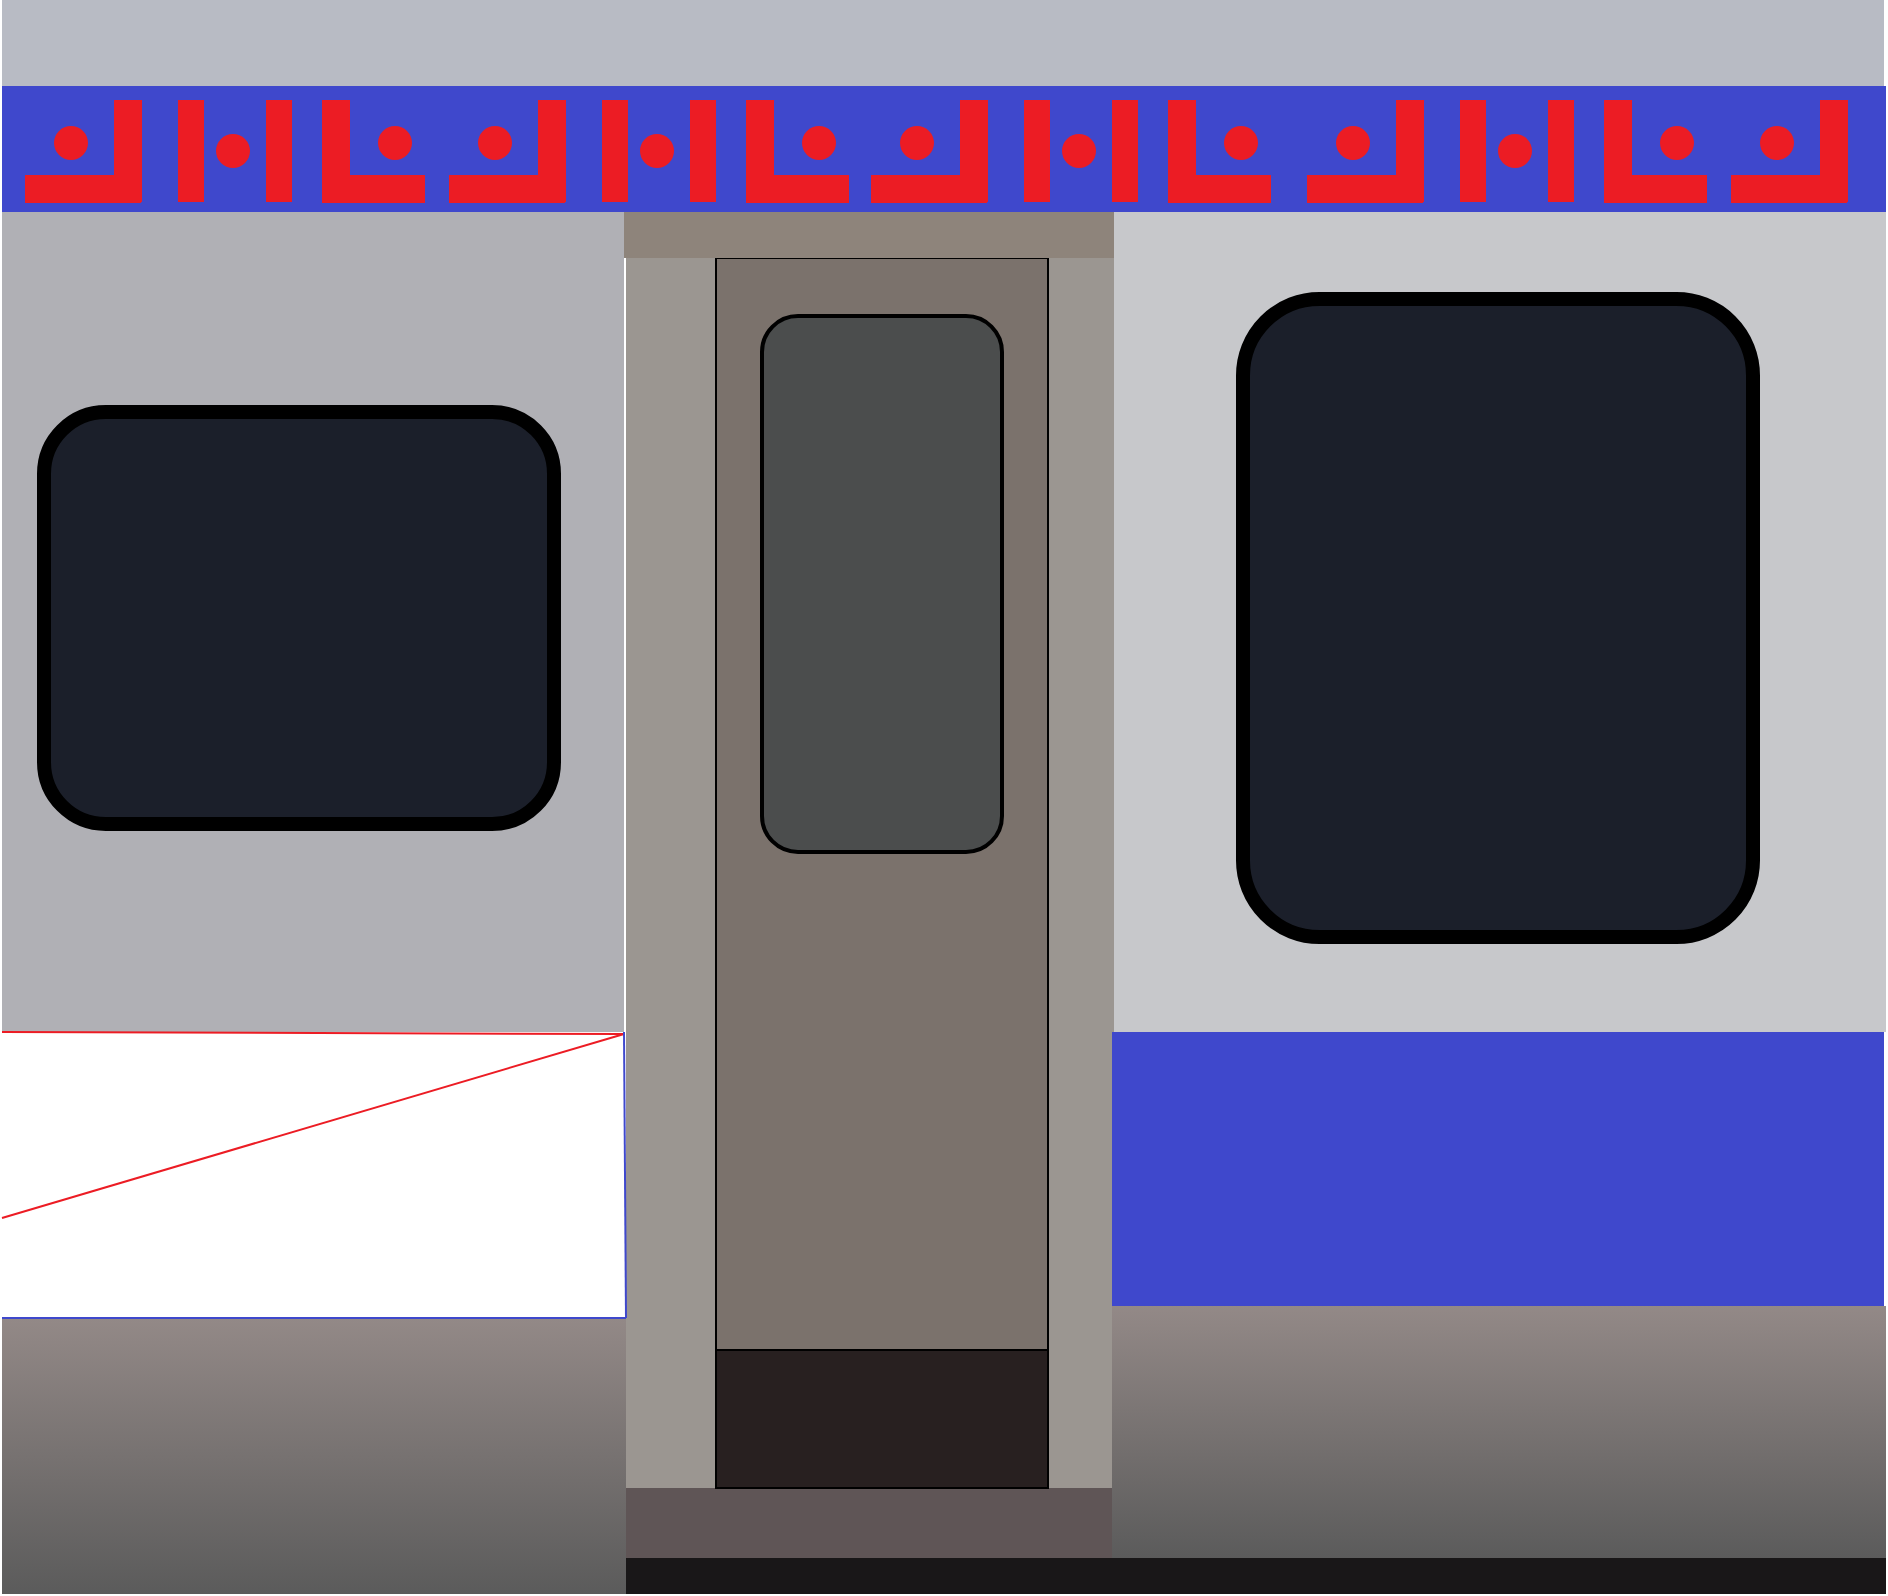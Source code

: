 <mxfile version="21.6.1" type="device">
  <diagram name="第 1 页" id="a9Wf5TV9nVjGO6Tv2hhZ">
    <mxGraphModel dx="1434" dy="844" grid="0" gridSize="10" guides="1" tooltips="1" connect="1" arrows="1" fold="1" page="1" pageScale="1" pageWidth="1000" pageHeight="1000" math="0" shadow="0">
      <root>
        <mxCell id="0" />
        <mxCell id="1" parent="0" />
        <mxCell id="743pw_MVgTFpbVXy6kxO-62" value="" style="rounded=0;whiteSpace=wrap;html=1;strokeColor=none;fillColor=#9b9691;" vertex="1" parent="1">
          <mxGeometry x="341" y="230" width="45" height="615" as="geometry" />
        </mxCell>
        <mxCell id="743pw_MVgTFpbVXy6kxO-63" value="" style="rounded=0;whiteSpace=wrap;html=1;strokeColor=none;fillColor=#9b9691;" vertex="1" parent="1">
          <mxGeometry x="552" y="230" width="33" height="615" as="geometry" />
        </mxCell>
        <mxCell id="743pw_MVgTFpbVXy6kxO-13" value="" style="rounded=0;whiteSpace=wrap;html=1;strokeColor=none;fillColor=#b0b0b5;" vertex="1" parent="1">
          <mxGeometry x="29" y="207" width="311" height="410" as="geometry" />
        </mxCell>
        <mxCell id="743pw_MVgTFpbVXy6kxO-2" value="" style="rounded=0;whiteSpace=wrap;html=1;strokeColor=none;fillColor=#b8bbc4;" vertex="1" parent="1">
          <mxGeometry x="29" y="101" width="941" height="43" as="geometry" />
        </mxCell>
        <mxCell id="743pw_MVgTFpbVXy6kxO-3" value="" style="rounded=0;whiteSpace=wrap;html=1;strokeColor=none;fillColor=#3f48cc;" vertex="1" parent="1">
          <mxGeometry x="584" y="617" width="386" height="137" as="geometry" />
        </mxCell>
        <mxCell id="743pw_MVgTFpbVXy6kxO-4" value="" style="endArrow=none;html=1;rounded=0;strokeColor=#ec1c24;" edge="1" parent="1">
          <mxGeometry width="50" height="50" relative="1" as="geometry">
            <mxPoint x="29" y="617" as="sourcePoint" />
            <mxPoint x="340" y="618" as="targetPoint" />
          </mxGeometry>
        </mxCell>
        <mxCell id="743pw_MVgTFpbVXy6kxO-5" value="" style="endArrow=none;html=1;rounded=0;strokeColor=#ec1c24;" edge="1" parent="1">
          <mxGeometry width="50" height="50" relative="1" as="geometry">
            <mxPoint x="29" y="710" as="sourcePoint" />
            <mxPoint x="340" y="618" as="targetPoint" />
          </mxGeometry>
        </mxCell>
        <mxCell id="743pw_MVgTFpbVXy6kxO-8" value="" style="endArrow=none;html=1;rounded=0;strokeColor=#3f48cc;" edge="1" parent="1">
          <mxGeometry width="50" height="50" relative="1" as="geometry">
            <mxPoint x="340" y="617" as="sourcePoint" />
            <mxPoint x="341" y="760" as="targetPoint" />
          </mxGeometry>
        </mxCell>
        <mxCell id="743pw_MVgTFpbVXy6kxO-9" value="" style="rounded=0;whiteSpace=wrap;html=1;strokeColor=none;gradientColor=#5b5b5b;fillColor=#938987;" vertex="1" parent="1">
          <mxGeometry x="29" y="760" width="312" height="138" as="geometry" />
        </mxCell>
        <mxCell id="743pw_MVgTFpbVXy6kxO-10" value="" style="rounded=0;whiteSpace=wrap;html=1;strokeColor=none;fillColor=#191718;" vertex="1" parent="1">
          <mxGeometry x="341" y="880" width="630" height="18" as="geometry" />
        </mxCell>
        <mxCell id="743pw_MVgTFpbVXy6kxO-11" value="" style="rounded=0;whiteSpace=wrap;html=1;strokeColor=none;gradientColor=#5b5b5b;fillColor=#938987;" vertex="1" parent="1">
          <mxGeometry x="584" y="754" width="387" height="126" as="geometry" />
        </mxCell>
        <mxCell id="743pw_MVgTFpbVXy6kxO-12" value="" style="rounded=1;whiteSpace=wrap;html=1;fillColor=#1b1f2a;strokeWidth=7;" vertex="1" parent="1">
          <mxGeometry x="50" y="307" width="255" height="206" as="geometry" />
        </mxCell>
        <mxCell id="743pw_MVgTFpbVXy6kxO-14" value="" style="rounded=0;whiteSpace=wrap;html=1;strokeColor=none;fillColor=#c7c8cb;" vertex="1" parent="1">
          <mxGeometry x="585" y="207" width="386" height="410" as="geometry" />
        </mxCell>
        <mxCell id="743pw_MVgTFpbVXy6kxO-15" value="" style="rounded=0;whiteSpace=wrap;html=1;strokeColor=none;fillColor=#3f48cc;" vertex="1" parent="1">
          <mxGeometry x="29" y="144" width="942" height="63" as="geometry" />
        </mxCell>
        <mxCell id="743pw_MVgTFpbVXy6kxO-16" value="" style="rounded=0;whiteSpace=wrap;html=1;strokeColor=none;fillColor=#ec1c24;" vertex="1" parent="1">
          <mxGeometry x="508" y="151" width="14" height="51" as="geometry" />
        </mxCell>
        <mxCell id="743pw_MVgTFpbVXy6kxO-17" value="" style="rounded=0;whiteSpace=wrap;html=1;strokeColor=none;fillColor=#ec1c24;rotation=-90;" vertex="1" parent="1">
          <mxGeometry x="485.5" y="166.5" width="14" height="58" as="geometry" />
        </mxCell>
        <mxCell id="743pw_MVgTFpbVXy6kxO-18" value="" style="ellipse;whiteSpace=wrap;html=1;aspect=fixed;strokeColor=none;fillColor=#ec1c24;" vertex="1" parent="1">
          <mxGeometry x="478" y="164" width="17" height="17" as="geometry" />
        </mxCell>
        <mxCell id="743pw_MVgTFpbVXy6kxO-19" value="" style="rounded=0;whiteSpace=wrap;html=1;strokeColor=none;fillColor=#ec1c24;" vertex="1" parent="1">
          <mxGeometry x="540" y="151" width="13" height="51" as="geometry" />
        </mxCell>
        <mxCell id="743pw_MVgTFpbVXy6kxO-20" value="" style="rounded=0;whiteSpace=wrap;html=1;strokeColor=none;fillColor=#ec1c24;" vertex="1" parent="1">
          <mxGeometry x="584" y="151" width="13" height="51" as="geometry" />
        </mxCell>
        <mxCell id="743pw_MVgTFpbVXy6kxO-21" value="" style="ellipse;whiteSpace=wrap;html=1;aspect=fixed;strokeColor=none;fillColor=#ec1c24;" vertex="1" parent="1">
          <mxGeometry x="559" y="168" width="17" height="17" as="geometry" />
        </mxCell>
        <mxCell id="743pw_MVgTFpbVXy6kxO-22" value="" style="rounded=0;whiteSpace=wrap;html=1;strokeColor=none;fillColor=#ec1c24;" vertex="1" parent="1">
          <mxGeometry x="612" y="151" width="14" height="51" as="geometry" />
        </mxCell>
        <mxCell id="743pw_MVgTFpbVXy6kxO-23" value="" style="rounded=0;whiteSpace=wrap;html=1;strokeColor=none;fillColor=#ec1c24;rotation=90;" vertex="1" parent="1">
          <mxGeometry x="630.75" y="169.75" width="14" height="51.5" as="geometry" />
        </mxCell>
        <mxCell id="743pw_MVgTFpbVXy6kxO-24" value="" style="ellipse;whiteSpace=wrap;html=1;aspect=fixed;strokeColor=none;fillColor=#ec1c24;" vertex="1" parent="1">
          <mxGeometry x="640" y="164" width="17" height="17" as="geometry" />
        </mxCell>
        <mxCell id="743pw_MVgTFpbVXy6kxO-25" value="" style="rounded=0;whiteSpace=wrap;html=1;strokeColor=none;fillColor=#ec1c24;" vertex="1" parent="1">
          <mxGeometry x="85" y="151" width="14" height="51" as="geometry" />
        </mxCell>
        <mxCell id="743pw_MVgTFpbVXy6kxO-26" value="" style="rounded=0;whiteSpace=wrap;html=1;strokeColor=none;fillColor=#ec1c24;rotation=-90;" vertex="1" parent="1">
          <mxGeometry x="62.5" y="166.5" width="14" height="58" as="geometry" />
        </mxCell>
        <mxCell id="743pw_MVgTFpbVXy6kxO-27" value="" style="ellipse;whiteSpace=wrap;html=1;aspect=fixed;strokeColor=none;fillColor=#ec1c24;" vertex="1" parent="1">
          <mxGeometry x="55" y="164" width="17" height="17" as="geometry" />
        </mxCell>
        <mxCell id="743pw_MVgTFpbVXy6kxO-28" value="" style="rounded=0;whiteSpace=wrap;html=1;strokeColor=none;fillColor=#ec1c24;" vertex="1" parent="1">
          <mxGeometry x="117" y="151" width="13" height="51" as="geometry" />
        </mxCell>
        <mxCell id="743pw_MVgTFpbVXy6kxO-29" value="" style="rounded=0;whiteSpace=wrap;html=1;strokeColor=none;fillColor=#ec1c24;" vertex="1" parent="1">
          <mxGeometry x="161" y="151" width="13" height="51" as="geometry" />
        </mxCell>
        <mxCell id="743pw_MVgTFpbVXy6kxO-30" value="" style="ellipse;whiteSpace=wrap;html=1;aspect=fixed;strokeColor=none;fillColor=#ec1c24;" vertex="1" parent="1">
          <mxGeometry x="136" y="168" width="17" height="17" as="geometry" />
        </mxCell>
        <mxCell id="743pw_MVgTFpbVXy6kxO-31" value="" style="rounded=0;whiteSpace=wrap;html=1;strokeColor=none;fillColor=#ec1c24;" vertex="1" parent="1">
          <mxGeometry x="189" y="151" width="14" height="51" as="geometry" />
        </mxCell>
        <mxCell id="743pw_MVgTFpbVXy6kxO-32" value="" style="rounded=0;whiteSpace=wrap;html=1;strokeColor=none;fillColor=#ec1c24;rotation=90;" vertex="1" parent="1">
          <mxGeometry x="207.75" y="169.75" width="14" height="51.5" as="geometry" />
        </mxCell>
        <mxCell id="743pw_MVgTFpbVXy6kxO-33" value="" style="ellipse;whiteSpace=wrap;html=1;aspect=fixed;strokeColor=none;fillColor=#ec1c24;" vertex="1" parent="1">
          <mxGeometry x="217" y="164" width="17" height="17" as="geometry" />
        </mxCell>
        <mxCell id="743pw_MVgTFpbVXy6kxO-34" value="" style="rounded=0;whiteSpace=wrap;html=1;strokeColor=none;fillColor=#ec1c24;" vertex="1" parent="1">
          <mxGeometry x="297" y="151" width="14" height="51" as="geometry" />
        </mxCell>
        <mxCell id="743pw_MVgTFpbVXy6kxO-35" value="" style="rounded=0;whiteSpace=wrap;html=1;strokeColor=none;fillColor=#ec1c24;rotation=-90;" vertex="1" parent="1">
          <mxGeometry x="274.5" y="166.5" width="14" height="58" as="geometry" />
        </mxCell>
        <mxCell id="743pw_MVgTFpbVXy6kxO-36" value="" style="ellipse;whiteSpace=wrap;html=1;aspect=fixed;strokeColor=none;fillColor=#ec1c24;" vertex="1" parent="1">
          <mxGeometry x="267" y="164" width="17" height="17" as="geometry" />
        </mxCell>
        <mxCell id="743pw_MVgTFpbVXy6kxO-37" value="" style="rounded=0;whiteSpace=wrap;html=1;strokeColor=none;fillColor=#ec1c24;" vertex="1" parent="1">
          <mxGeometry x="329" y="151" width="13" height="51" as="geometry" />
        </mxCell>
        <mxCell id="743pw_MVgTFpbVXy6kxO-38" value="" style="rounded=0;whiteSpace=wrap;html=1;strokeColor=none;fillColor=#ec1c24;" vertex="1" parent="1">
          <mxGeometry x="373" y="151" width="13" height="51" as="geometry" />
        </mxCell>
        <mxCell id="743pw_MVgTFpbVXy6kxO-39" value="" style="ellipse;whiteSpace=wrap;html=1;aspect=fixed;strokeColor=none;fillColor=#ec1c24;" vertex="1" parent="1">
          <mxGeometry x="348" y="168" width="17" height="17" as="geometry" />
        </mxCell>
        <mxCell id="743pw_MVgTFpbVXy6kxO-40" value="" style="rounded=0;whiteSpace=wrap;html=1;strokeColor=none;fillColor=#ec1c24;" vertex="1" parent="1">
          <mxGeometry x="401" y="151" width="14" height="51" as="geometry" />
        </mxCell>
        <mxCell id="743pw_MVgTFpbVXy6kxO-41" value="" style="rounded=0;whiteSpace=wrap;html=1;strokeColor=none;fillColor=#ec1c24;rotation=90;" vertex="1" parent="1">
          <mxGeometry x="419.75" y="169.75" width="14" height="51.5" as="geometry" />
        </mxCell>
        <mxCell id="743pw_MVgTFpbVXy6kxO-42" value="" style="ellipse;whiteSpace=wrap;html=1;aspect=fixed;strokeColor=none;fillColor=#ec1c24;" vertex="1" parent="1">
          <mxGeometry x="429" y="164" width="17" height="17" as="geometry" />
        </mxCell>
        <mxCell id="743pw_MVgTFpbVXy6kxO-43" value="" style="rounded=0;whiteSpace=wrap;html=1;strokeColor=none;fillColor=#ec1c24;" vertex="1" parent="1">
          <mxGeometry x="726" y="151" width="14" height="51" as="geometry" />
        </mxCell>
        <mxCell id="743pw_MVgTFpbVXy6kxO-44" value="" style="rounded=0;whiteSpace=wrap;html=1;strokeColor=none;fillColor=#ec1c24;rotation=-90;" vertex="1" parent="1">
          <mxGeometry x="703.5" y="166.5" width="14" height="58" as="geometry" />
        </mxCell>
        <mxCell id="743pw_MVgTFpbVXy6kxO-45" value="" style="ellipse;whiteSpace=wrap;html=1;aspect=fixed;strokeColor=none;fillColor=#ec1c24;" vertex="1" parent="1">
          <mxGeometry x="696" y="164" width="17" height="17" as="geometry" />
        </mxCell>
        <mxCell id="743pw_MVgTFpbVXy6kxO-46" value="" style="rounded=0;whiteSpace=wrap;html=1;strokeColor=none;fillColor=#ec1c24;" vertex="1" parent="1">
          <mxGeometry x="758" y="151" width="13" height="51" as="geometry" />
        </mxCell>
        <mxCell id="743pw_MVgTFpbVXy6kxO-47" value="" style="rounded=0;whiteSpace=wrap;html=1;strokeColor=none;fillColor=#ec1c24;" vertex="1" parent="1">
          <mxGeometry x="802" y="151" width="13" height="51" as="geometry" />
        </mxCell>
        <mxCell id="743pw_MVgTFpbVXy6kxO-48" value="" style="ellipse;whiteSpace=wrap;html=1;aspect=fixed;strokeColor=none;fillColor=#ec1c24;" vertex="1" parent="1">
          <mxGeometry x="777" y="168" width="17" height="17" as="geometry" />
        </mxCell>
        <mxCell id="743pw_MVgTFpbVXy6kxO-49" value="" style="rounded=0;whiteSpace=wrap;html=1;strokeColor=none;fillColor=#ec1c24;" vertex="1" parent="1">
          <mxGeometry x="830" y="151" width="14" height="51" as="geometry" />
        </mxCell>
        <mxCell id="743pw_MVgTFpbVXy6kxO-50" value="" style="rounded=0;whiteSpace=wrap;html=1;strokeColor=none;fillColor=#ec1c24;rotation=90;" vertex="1" parent="1">
          <mxGeometry x="848.75" y="169.75" width="14" height="51.5" as="geometry" />
        </mxCell>
        <mxCell id="743pw_MVgTFpbVXy6kxO-51" value="" style="ellipse;whiteSpace=wrap;html=1;aspect=fixed;strokeColor=none;fillColor=#ec1c24;" vertex="1" parent="1">
          <mxGeometry x="858" y="164" width="17" height="17" as="geometry" />
        </mxCell>
        <mxCell id="743pw_MVgTFpbVXy6kxO-52" value="" style="rounded=0;whiteSpace=wrap;html=1;strokeColor=none;fillColor=#ec1c24;" vertex="1" parent="1">
          <mxGeometry x="938" y="151" width="14" height="51" as="geometry" />
        </mxCell>
        <mxCell id="743pw_MVgTFpbVXy6kxO-53" value="" style="rounded=0;whiteSpace=wrap;html=1;strokeColor=none;fillColor=#ec1c24;rotation=-90;" vertex="1" parent="1">
          <mxGeometry x="915.5" y="166.5" width="14" height="58" as="geometry" />
        </mxCell>
        <mxCell id="743pw_MVgTFpbVXy6kxO-54" value="" style="ellipse;whiteSpace=wrap;html=1;aspect=fixed;strokeColor=none;fillColor=#ec1c24;" vertex="1" parent="1">
          <mxGeometry x="908" y="164" width="17" height="17" as="geometry" />
        </mxCell>
        <mxCell id="743pw_MVgTFpbVXy6kxO-55" value="" style="rounded=0;whiteSpace=wrap;html=1;strokeColor=none;fillColor=#c5c8c9;" vertex="1" parent="1">
          <mxGeometry x="524.75" y="580" width="23.25" height="51" as="geometry" />
        </mxCell>
        <mxCell id="743pw_MVgTFpbVXy6kxO-56" value="" style="rounded=0;whiteSpace=wrap;html=1;strokeColor=none;fillColor=#e4e8e9;" vertex="1" parent="1">
          <mxGeometry x="508" y="597" width="28" height="8" as="geometry" />
        </mxCell>
        <mxCell id="743pw_MVgTFpbVXy6kxO-57" value="" style="rounded=0;whiteSpace=wrap;html=1;strokeColor=none;fillColor=#5f5556;" vertex="1" parent="1">
          <mxGeometry x="341" y="845" width="243" height="35" as="geometry" />
        </mxCell>
        <mxCell id="743pw_MVgTFpbVXy6kxO-58" value="" style="rounded=0;whiteSpace=wrap;html=1;fillColor=#7b726c;" vertex="1" parent="1">
          <mxGeometry x="386" y="230" width="166" height="546" as="geometry" />
        </mxCell>
        <mxCell id="743pw_MVgTFpbVXy6kxO-59" value="" style="rounded=1;whiteSpace=wrap;html=1;fillColor=#4b4d4d;strokeWidth=2;" vertex="1" parent="1">
          <mxGeometry x="409" y="259" width="120" height="268" as="geometry" />
        </mxCell>
        <mxCell id="743pw_MVgTFpbVXy6kxO-60" value="" style="rounded=0;whiteSpace=wrap;html=1;strokeColor=#000000;fillColor=#282020;" vertex="1" parent="1">
          <mxGeometry x="386" y="776" width="166" height="69" as="geometry" />
        </mxCell>
        <mxCell id="743pw_MVgTFpbVXy6kxO-61" value="" style="rounded=0;whiteSpace=wrap;html=1;strokeColor=none;fillColor=#8e847b;" vertex="1" parent="1">
          <mxGeometry x="340" y="207" width="245" height="23" as="geometry" />
        </mxCell>
        <mxCell id="743pw_MVgTFpbVXy6kxO-64" value="" style="rounded=1;whiteSpace=wrap;html=1;fillColor=#1b1f2a;strokeWidth=7;" vertex="1" parent="1">
          <mxGeometry x="649.5" y="250.5" width="255" height="319" as="geometry" />
        </mxCell>
        <mxCell id="743pw_MVgTFpbVXy6kxO-7" value="" style="endArrow=none;html=1;rounded=0;strokeColor=#3f48cc;" edge="1" parent="1">
          <mxGeometry width="50" height="50" relative="1" as="geometry">
            <mxPoint x="29" y="760" as="sourcePoint" />
            <mxPoint x="341" y="760" as="targetPoint" />
          </mxGeometry>
        </mxCell>
      </root>
    </mxGraphModel>
  </diagram>
</mxfile>
